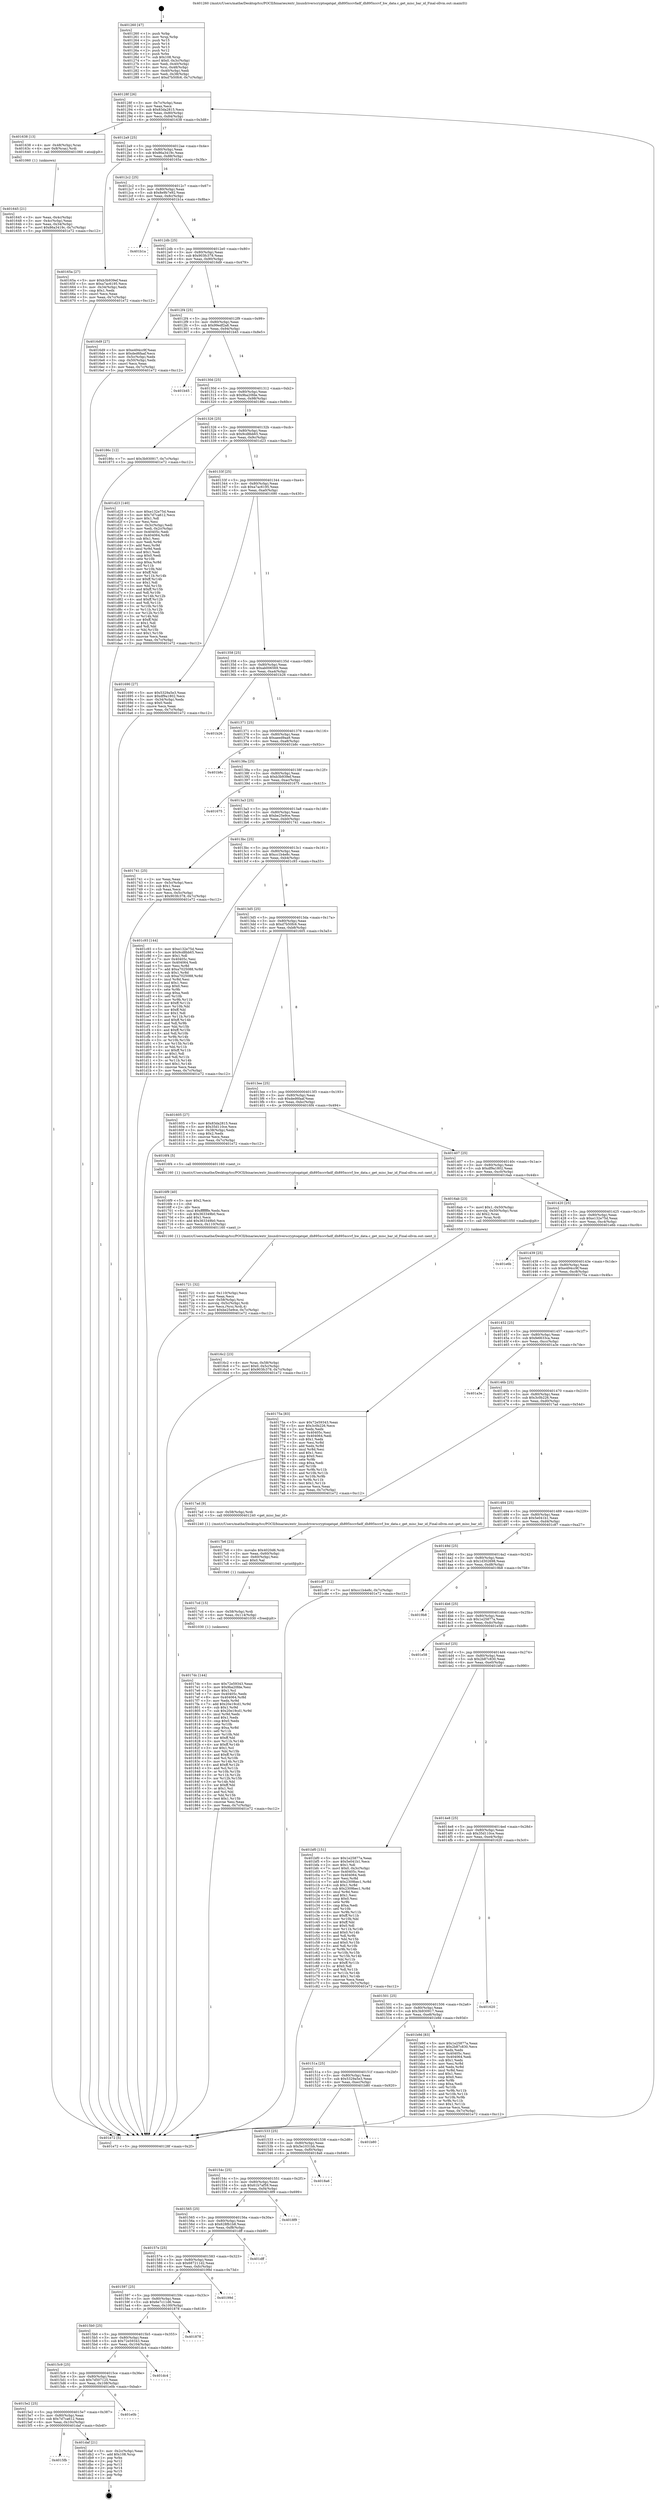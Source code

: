 digraph "0x401260" {
  label = "0x401260 (/mnt/c/Users/mathe/Desktop/tcc/POCII/binaries/extr_linuxdriverscryptoqatqat_dh895xccvfadf_dh895xccvf_hw_data.c_get_misc_bar_id_Final-ollvm.out::main(0))"
  labelloc = "t"
  node[shape=record]

  Entry [label="",width=0.3,height=0.3,shape=circle,fillcolor=black,style=filled]
  "0x40128f" [label="{
     0x40128f [26]\l
     | [instrs]\l
     &nbsp;&nbsp;0x40128f \<+3\>: mov -0x7c(%rbp),%eax\l
     &nbsp;&nbsp;0x401292 \<+2\>: mov %eax,%ecx\l
     &nbsp;&nbsp;0x401294 \<+6\>: sub $0x83da2815,%ecx\l
     &nbsp;&nbsp;0x40129a \<+3\>: mov %eax,-0x80(%rbp)\l
     &nbsp;&nbsp;0x40129d \<+6\>: mov %ecx,-0x84(%rbp)\l
     &nbsp;&nbsp;0x4012a3 \<+6\>: je 0000000000401638 \<main+0x3d8\>\l
  }"]
  "0x401638" [label="{
     0x401638 [13]\l
     | [instrs]\l
     &nbsp;&nbsp;0x401638 \<+4\>: mov -0x48(%rbp),%rax\l
     &nbsp;&nbsp;0x40163c \<+4\>: mov 0x8(%rax),%rdi\l
     &nbsp;&nbsp;0x401640 \<+5\>: call 0000000000401060 \<atoi@plt\>\l
     | [calls]\l
     &nbsp;&nbsp;0x401060 \{1\} (unknown)\l
  }"]
  "0x4012a9" [label="{
     0x4012a9 [25]\l
     | [instrs]\l
     &nbsp;&nbsp;0x4012a9 \<+5\>: jmp 00000000004012ae \<main+0x4e\>\l
     &nbsp;&nbsp;0x4012ae \<+3\>: mov -0x80(%rbp),%eax\l
     &nbsp;&nbsp;0x4012b1 \<+5\>: sub $0x86a3419c,%eax\l
     &nbsp;&nbsp;0x4012b6 \<+6\>: mov %eax,-0x88(%rbp)\l
     &nbsp;&nbsp;0x4012bc \<+6\>: je 000000000040165a \<main+0x3fa\>\l
  }"]
  Exit [label="",width=0.3,height=0.3,shape=circle,fillcolor=black,style=filled,peripheries=2]
  "0x40165a" [label="{
     0x40165a [27]\l
     | [instrs]\l
     &nbsp;&nbsp;0x40165a \<+5\>: mov $0xb3b939ef,%eax\l
     &nbsp;&nbsp;0x40165f \<+5\>: mov $0xa7ac6195,%ecx\l
     &nbsp;&nbsp;0x401664 \<+3\>: mov -0x34(%rbp),%edx\l
     &nbsp;&nbsp;0x401667 \<+3\>: cmp $0x1,%edx\l
     &nbsp;&nbsp;0x40166a \<+3\>: cmovl %ecx,%eax\l
     &nbsp;&nbsp;0x40166d \<+3\>: mov %eax,-0x7c(%rbp)\l
     &nbsp;&nbsp;0x401670 \<+5\>: jmp 0000000000401e72 \<main+0xc12\>\l
  }"]
  "0x4012c2" [label="{
     0x4012c2 [25]\l
     | [instrs]\l
     &nbsp;&nbsp;0x4012c2 \<+5\>: jmp 00000000004012c7 \<main+0x67\>\l
     &nbsp;&nbsp;0x4012c7 \<+3\>: mov -0x80(%rbp),%eax\l
     &nbsp;&nbsp;0x4012ca \<+5\>: sub $0x8e9b7e92,%eax\l
     &nbsp;&nbsp;0x4012cf \<+6\>: mov %eax,-0x8c(%rbp)\l
     &nbsp;&nbsp;0x4012d5 \<+6\>: je 0000000000401b1a \<main+0x8ba\>\l
  }"]
  "0x4015fb" [label="{
     0x4015fb\l
  }", style=dashed]
  "0x401b1a" [label="{
     0x401b1a\l
  }", style=dashed]
  "0x4012db" [label="{
     0x4012db [25]\l
     | [instrs]\l
     &nbsp;&nbsp;0x4012db \<+5\>: jmp 00000000004012e0 \<main+0x80\>\l
     &nbsp;&nbsp;0x4012e0 \<+3\>: mov -0x80(%rbp),%eax\l
     &nbsp;&nbsp;0x4012e3 \<+5\>: sub $0x903fc378,%eax\l
     &nbsp;&nbsp;0x4012e8 \<+6\>: mov %eax,-0x90(%rbp)\l
     &nbsp;&nbsp;0x4012ee \<+6\>: je 00000000004016d9 \<main+0x479\>\l
  }"]
  "0x401daf" [label="{
     0x401daf [21]\l
     | [instrs]\l
     &nbsp;&nbsp;0x401daf \<+3\>: mov -0x2c(%rbp),%eax\l
     &nbsp;&nbsp;0x401db2 \<+7\>: add $0x108,%rsp\l
     &nbsp;&nbsp;0x401db9 \<+1\>: pop %rbx\l
     &nbsp;&nbsp;0x401dba \<+2\>: pop %r12\l
     &nbsp;&nbsp;0x401dbc \<+2\>: pop %r13\l
     &nbsp;&nbsp;0x401dbe \<+2\>: pop %r14\l
     &nbsp;&nbsp;0x401dc0 \<+2\>: pop %r15\l
     &nbsp;&nbsp;0x401dc2 \<+1\>: pop %rbp\l
     &nbsp;&nbsp;0x401dc3 \<+1\>: ret\l
  }"]
  "0x4016d9" [label="{
     0x4016d9 [27]\l
     | [instrs]\l
     &nbsp;&nbsp;0x4016d9 \<+5\>: mov $0xe494cc9f,%eax\l
     &nbsp;&nbsp;0x4016de \<+5\>: mov $0xded6faaf,%ecx\l
     &nbsp;&nbsp;0x4016e3 \<+3\>: mov -0x5c(%rbp),%edx\l
     &nbsp;&nbsp;0x4016e6 \<+3\>: cmp -0x50(%rbp),%edx\l
     &nbsp;&nbsp;0x4016e9 \<+3\>: cmovl %ecx,%eax\l
     &nbsp;&nbsp;0x4016ec \<+3\>: mov %eax,-0x7c(%rbp)\l
     &nbsp;&nbsp;0x4016ef \<+5\>: jmp 0000000000401e72 \<main+0xc12\>\l
  }"]
  "0x4012f4" [label="{
     0x4012f4 [25]\l
     | [instrs]\l
     &nbsp;&nbsp;0x4012f4 \<+5\>: jmp 00000000004012f9 \<main+0x99\>\l
     &nbsp;&nbsp;0x4012f9 \<+3\>: mov -0x80(%rbp),%eax\l
     &nbsp;&nbsp;0x4012fc \<+5\>: sub $0x99edf2a8,%eax\l
     &nbsp;&nbsp;0x401301 \<+6\>: mov %eax,-0x94(%rbp)\l
     &nbsp;&nbsp;0x401307 \<+6\>: je 0000000000401b45 \<main+0x8e5\>\l
  }"]
  "0x4015e2" [label="{
     0x4015e2 [25]\l
     | [instrs]\l
     &nbsp;&nbsp;0x4015e2 \<+5\>: jmp 00000000004015e7 \<main+0x387\>\l
     &nbsp;&nbsp;0x4015e7 \<+3\>: mov -0x80(%rbp),%eax\l
     &nbsp;&nbsp;0x4015ea \<+5\>: sub $0x7d7ca612,%eax\l
     &nbsp;&nbsp;0x4015ef \<+6\>: mov %eax,-0x10c(%rbp)\l
     &nbsp;&nbsp;0x4015f5 \<+6\>: je 0000000000401daf \<main+0xb4f\>\l
  }"]
  "0x401b45" [label="{
     0x401b45\l
  }", style=dashed]
  "0x40130d" [label="{
     0x40130d [25]\l
     | [instrs]\l
     &nbsp;&nbsp;0x40130d \<+5\>: jmp 0000000000401312 \<main+0xb2\>\l
     &nbsp;&nbsp;0x401312 \<+3\>: mov -0x80(%rbp),%eax\l
     &nbsp;&nbsp;0x401315 \<+5\>: sub $0x9ba20fde,%eax\l
     &nbsp;&nbsp;0x40131a \<+6\>: mov %eax,-0x98(%rbp)\l
     &nbsp;&nbsp;0x401320 \<+6\>: je 000000000040186c \<main+0x60c\>\l
  }"]
  "0x401e0b" [label="{
     0x401e0b\l
  }", style=dashed]
  "0x40186c" [label="{
     0x40186c [12]\l
     | [instrs]\l
     &nbsp;&nbsp;0x40186c \<+7\>: movl $0x3b930917,-0x7c(%rbp)\l
     &nbsp;&nbsp;0x401873 \<+5\>: jmp 0000000000401e72 \<main+0xc12\>\l
  }"]
  "0x401326" [label="{
     0x401326 [25]\l
     | [instrs]\l
     &nbsp;&nbsp;0x401326 \<+5\>: jmp 000000000040132b \<main+0xcb\>\l
     &nbsp;&nbsp;0x40132b \<+3\>: mov -0x80(%rbp),%eax\l
     &nbsp;&nbsp;0x40132e \<+5\>: sub $0x9cd8bb65,%eax\l
     &nbsp;&nbsp;0x401333 \<+6\>: mov %eax,-0x9c(%rbp)\l
     &nbsp;&nbsp;0x401339 \<+6\>: je 0000000000401d23 \<main+0xac3\>\l
  }"]
  "0x4015c9" [label="{
     0x4015c9 [25]\l
     | [instrs]\l
     &nbsp;&nbsp;0x4015c9 \<+5\>: jmp 00000000004015ce \<main+0x36e\>\l
     &nbsp;&nbsp;0x4015ce \<+3\>: mov -0x80(%rbp),%eax\l
     &nbsp;&nbsp;0x4015d1 \<+5\>: sub $0x7d507125,%eax\l
     &nbsp;&nbsp;0x4015d6 \<+6\>: mov %eax,-0x108(%rbp)\l
     &nbsp;&nbsp;0x4015dc \<+6\>: je 0000000000401e0b \<main+0xbab\>\l
  }"]
  "0x401d23" [label="{
     0x401d23 [140]\l
     | [instrs]\l
     &nbsp;&nbsp;0x401d23 \<+5\>: mov $0xe132e75d,%eax\l
     &nbsp;&nbsp;0x401d28 \<+5\>: mov $0x7d7ca612,%ecx\l
     &nbsp;&nbsp;0x401d2d \<+2\>: mov $0x1,%dl\l
     &nbsp;&nbsp;0x401d2f \<+2\>: xor %esi,%esi\l
     &nbsp;&nbsp;0x401d31 \<+3\>: mov -0x3c(%rbp),%edi\l
     &nbsp;&nbsp;0x401d34 \<+3\>: mov %edi,-0x2c(%rbp)\l
     &nbsp;&nbsp;0x401d37 \<+7\>: mov 0x40405c,%edi\l
     &nbsp;&nbsp;0x401d3e \<+8\>: mov 0x404064,%r8d\l
     &nbsp;&nbsp;0x401d46 \<+3\>: sub $0x1,%esi\l
     &nbsp;&nbsp;0x401d49 \<+3\>: mov %edi,%r9d\l
     &nbsp;&nbsp;0x401d4c \<+3\>: add %esi,%r9d\l
     &nbsp;&nbsp;0x401d4f \<+4\>: imul %r9d,%edi\l
     &nbsp;&nbsp;0x401d53 \<+3\>: and $0x1,%edi\l
     &nbsp;&nbsp;0x401d56 \<+3\>: cmp $0x0,%edi\l
     &nbsp;&nbsp;0x401d59 \<+4\>: sete %r10b\l
     &nbsp;&nbsp;0x401d5d \<+4\>: cmp $0xa,%r8d\l
     &nbsp;&nbsp;0x401d61 \<+4\>: setl %r11b\l
     &nbsp;&nbsp;0x401d65 \<+3\>: mov %r10b,%bl\l
     &nbsp;&nbsp;0x401d68 \<+3\>: xor $0xff,%bl\l
     &nbsp;&nbsp;0x401d6b \<+3\>: mov %r11b,%r14b\l
     &nbsp;&nbsp;0x401d6e \<+4\>: xor $0xff,%r14b\l
     &nbsp;&nbsp;0x401d72 \<+3\>: xor $0x1,%dl\l
     &nbsp;&nbsp;0x401d75 \<+3\>: mov %bl,%r15b\l
     &nbsp;&nbsp;0x401d78 \<+4\>: and $0xff,%r15b\l
     &nbsp;&nbsp;0x401d7c \<+3\>: and %dl,%r10b\l
     &nbsp;&nbsp;0x401d7f \<+3\>: mov %r14b,%r12b\l
     &nbsp;&nbsp;0x401d82 \<+4\>: and $0xff,%r12b\l
     &nbsp;&nbsp;0x401d86 \<+3\>: and %dl,%r11b\l
     &nbsp;&nbsp;0x401d89 \<+3\>: or %r10b,%r15b\l
     &nbsp;&nbsp;0x401d8c \<+3\>: or %r11b,%r12b\l
     &nbsp;&nbsp;0x401d8f \<+3\>: xor %r12b,%r15b\l
     &nbsp;&nbsp;0x401d92 \<+3\>: or %r14b,%bl\l
     &nbsp;&nbsp;0x401d95 \<+3\>: xor $0xff,%bl\l
     &nbsp;&nbsp;0x401d98 \<+3\>: or $0x1,%dl\l
     &nbsp;&nbsp;0x401d9b \<+2\>: and %dl,%bl\l
     &nbsp;&nbsp;0x401d9d \<+3\>: or %bl,%r15b\l
     &nbsp;&nbsp;0x401da0 \<+4\>: test $0x1,%r15b\l
     &nbsp;&nbsp;0x401da4 \<+3\>: cmovne %ecx,%eax\l
     &nbsp;&nbsp;0x401da7 \<+3\>: mov %eax,-0x7c(%rbp)\l
     &nbsp;&nbsp;0x401daa \<+5\>: jmp 0000000000401e72 \<main+0xc12\>\l
  }"]
  "0x40133f" [label="{
     0x40133f [25]\l
     | [instrs]\l
     &nbsp;&nbsp;0x40133f \<+5\>: jmp 0000000000401344 \<main+0xe4\>\l
     &nbsp;&nbsp;0x401344 \<+3\>: mov -0x80(%rbp),%eax\l
     &nbsp;&nbsp;0x401347 \<+5\>: sub $0xa7ac6195,%eax\l
     &nbsp;&nbsp;0x40134c \<+6\>: mov %eax,-0xa0(%rbp)\l
     &nbsp;&nbsp;0x401352 \<+6\>: je 0000000000401690 \<main+0x430\>\l
  }"]
  "0x401dc4" [label="{
     0x401dc4\l
  }", style=dashed]
  "0x401690" [label="{
     0x401690 [27]\l
     | [instrs]\l
     &nbsp;&nbsp;0x401690 \<+5\>: mov $0x5329a5e3,%eax\l
     &nbsp;&nbsp;0x401695 \<+5\>: mov $0xdf9a1802,%ecx\l
     &nbsp;&nbsp;0x40169a \<+3\>: mov -0x34(%rbp),%edx\l
     &nbsp;&nbsp;0x40169d \<+3\>: cmp $0x0,%edx\l
     &nbsp;&nbsp;0x4016a0 \<+3\>: cmove %ecx,%eax\l
     &nbsp;&nbsp;0x4016a3 \<+3\>: mov %eax,-0x7c(%rbp)\l
     &nbsp;&nbsp;0x4016a6 \<+5\>: jmp 0000000000401e72 \<main+0xc12\>\l
  }"]
  "0x401358" [label="{
     0x401358 [25]\l
     | [instrs]\l
     &nbsp;&nbsp;0x401358 \<+5\>: jmp 000000000040135d \<main+0xfd\>\l
     &nbsp;&nbsp;0x40135d \<+3\>: mov -0x80(%rbp),%eax\l
     &nbsp;&nbsp;0x401360 \<+5\>: sub $0xab006569,%eax\l
     &nbsp;&nbsp;0x401365 \<+6\>: mov %eax,-0xa4(%rbp)\l
     &nbsp;&nbsp;0x40136b \<+6\>: je 0000000000401b26 \<main+0x8c6\>\l
  }"]
  "0x4015b0" [label="{
     0x4015b0 [25]\l
     | [instrs]\l
     &nbsp;&nbsp;0x4015b0 \<+5\>: jmp 00000000004015b5 \<main+0x355\>\l
     &nbsp;&nbsp;0x4015b5 \<+3\>: mov -0x80(%rbp),%eax\l
     &nbsp;&nbsp;0x4015b8 \<+5\>: sub $0x72e59343,%eax\l
     &nbsp;&nbsp;0x4015bd \<+6\>: mov %eax,-0x104(%rbp)\l
     &nbsp;&nbsp;0x4015c3 \<+6\>: je 0000000000401dc4 \<main+0xb64\>\l
  }"]
  "0x401b26" [label="{
     0x401b26\l
  }", style=dashed]
  "0x401371" [label="{
     0x401371 [25]\l
     | [instrs]\l
     &nbsp;&nbsp;0x401371 \<+5\>: jmp 0000000000401376 \<main+0x116\>\l
     &nbsp;&nbsp;0x401376 \<+3\>: mov -0x80(%rbp),%eax\l
     &nbsp;&nbsp;0x401379 \<+5\>: sub $0xaeed9aa9,%eax\l
     &nbsp;&nbsp;0x40137e \<+6\>: mov %eax,-0xa8(%rbp)\l
     &nbsp;&nbsp;0x401384 \<+6\>: je 0000000000401b8c \<main+0x92c\>\l
  }"]
  "0x401878" [label="{
     0x401878\l
  }", style=dashed]
  "0x401b8c" [label="{
     0x401b8c\l
  }", style=dashed]
  "0x40138a" [label="{
     0x40138a [25]\l
     | [instrs]\l
     &nbsp;&nbsp;0x40138a \<+5\>: jmp 000000000040138f \<main+0x12f\>\l
     &nbsp;&nbsp;0x40138f \<+3\>: mov -0x80(%rbp),%eax\l
     &nbsp;&nbsp;0x401392 \<+5\>: sub $0xb3b939ef,%eax\l
     &nbsp;&nbsp;0x401397 \<+6\>: mov %eax,-0xac(%rbp)\l
     &nbsp;&nbsp;0x40139d \<+6\>: je 0000000000401675 \<main+0x415\>\l
  }"]
  "0x401597" [label="{
     0x401597 [25]\l
     | [instrs]\l
     &nbsp;&nbsp;0x401597 \<+5\>: jmp 000000000040159c \<main+0x33c\>\l
     &nbsp;&nbsp;0x40159c \<+3\>: mov -0x80(%rbp),%eax\l
     &nbsp;&nbsp;0x40159f \<+5\>: sub $0x6e7c11d6,%eax\l
     &nbsp;&nbsp;0x4015a4 \<+6\>: mov %eax,-0x100(%rbp)\l
     &nbsp;&nbsp;0x4015aa \<+6\>: je 0000000000401878 \<main+0x618\>\l
  }"]
  "0x401675" [label="{
     0x401675\l
  }", style=dashed]
  "0x4013a3" [label="{
     0x4013a3 [25]\l
     | [instrs]\l
     &nbsp;&nbsp;0x4013a3 \<+5\>: jmp 00000000004013a8 \<main+0x148\>\l
     &nbsp;&nbsp;0x4013a8 \<+3\>: mov -0x80(%rbp),%eax\l
     &nbsp;&nbsp;0x4013ab \<+5\>: sub $0xbe25e9ce,%eax\l
     &nbsp;&nbsp;0x4013b0 \<+6\>: mov %eax,-0xb0(%rbp)\l
     &nbsp;&nbsp;0x4013b6 \<+6\>: je 0000000000401741 \<main+0x4e1\>\l
  }"]
  "0x40199d" [label="{
     0x40199d\l
  }", style=dashed]
  "0x401741" [label="{
     0x401741 [25]\l
     | [instrs]\l
     &nbsp;&nbsp;0x401741 \<+2\>: xor %eax,%eax\l
     &nbsp;&nbsp;0x401743 \<+3\>: mov -0x5c(%rbp),%ecx\l
     &nbsp;&nbsp;0x401746 \<+3\>: sub $0x1,%eax\l
     &nbsp;&nbsp;0x401749 \<+2\>: sub %eax,%ecx\l
     &nbsp;&nbsp;0x40174b \<+3\>: mov %ecx,-0x5c(%rbp)\l
     &nbsp;&nbsp;0x40174e \<+7\>: movl $0x903fc378,-0x7c(%rbp)\l
     &nbsp;&nbsp;0x401755 \<+5\>: jmp 0000000000401e72 \<main+0xc12\>\l
  }"]
  "0x4013bc" [label="{
     0x4013bc [25]\l
     | [instrs]\l
     &nbsp;&nbsp;0x4013bc \<+5\>: jmp 00000000004013c1 \<main+0x161\>\l
     &nbsp;&nbsp;0x4013c1 \<+3\>: mov -0x80(%rbp),%eax\l
     &nbsp;&nbsp;0x4013c4 \<+5\>: sub $0xcc1b4e8c,%eax\l
     &nbsp;&nbsp;0x4013c9 \<+6\>: mov %eax,-0xb4(%rbp)\l
     &nbsp;&nbsp;0x4013cf \<+6\>: je 0000000000401c93 \<main+0xa33\>\l
  }"]
  "0x40157e" [label="{
     0x40157e [25]\l
     | [instrs]\l
     &nbsp;&nbsp;0x40157e \<+5\>: jmp 0000000000401583 \<main+0x323\>\l
     &nbsp;&nbsp;0x401583 \<+3\>: mov -0x80(%rbp),%eax\l
     &nbsp;&nbsp;0x401586 \<+5\>: sub $0x687211d2,%eax\l
     &nbsp;&nbsp;0x40158b \<+6\>: mov %eax,-0xfc(%rbp)\l
     &nbsp;&nbsp;0x401591 \<+6\>: je 000000000040199d \<main+0x73d\>\l
  }"]
  "0x401c93" [label="{
     0x401c93 [144]\l
     | [instrs]\l
     &nbsp;&nbsp;0x401c93 \<+5\>: mov $0xe132e75d,%eax\l
     &nbsp;&nbsp;0x401c98 \<+5\>: mov $0x9cd8bb65,%ecx\l
     &nbsp;&nbsp;0x401c9d \<+2\>: mov $0x1,%dl\l
     &nbsp;&nbsp;0x401c9f \<+7\>: mov 0x40405c,%esi\l
     &nbsp;&nbsp;0x401ca6 \<+7\>: mov 0x404064,%edi\l
     &nbsp;&nbsp;0x401cad \<+3\>: mov %esi,%r8d\l
     &nbsp;&nbsp;0x401cb0 \<+7\>: add $0xa7025088,%r8d\l
     &nbsp;&nbsp;0x401cb7 \<+4\>: sub $0x1,%r8d\l
     &nbsp;&nbsp;0x401cbb \<+7\>: sub $0xa7025088,%r8d\l
     &nbsp;&nbsp;0x401cc2 \<+4\>: imul %r8d,%esi\l
     &nbsp;&nbsp;0x401cc6 \<+3\>: and $0x1,%esi\l
     &nbsp;&nbsp;0x401cc9 \<+3\>: cmp $0x0,%esi\l
     &nbsp;&nbsp;0x401ccc \<+4\>: sete %r9b\l
     &nbsp;&nbsp;0x401cd0 \<+3\>: cmp $0xa,%edi\l
     &nbsp;&nbsp;0x401cd3 \<+4\>: setl %r10b\l
     &nbsp;&nbsp;0x401cd7 \<+3\>: mov %r9b,%r11b\l
     &nbsp;&nbsp;0x401cda \<+4\>: xor $0xff,%r11b\l
     &nbsp;&nbsp;0x401cde \<+3\>: mov %r10b,%bl\l
     &nbsp;&nbsp;0x401ce1 \<+3\>: xor $0xff,%bl\l
     &nbsp;&nbsp;0x401ce4 \<+3\>: xor $0x1,%dl\l
     &nbsp;&nbsp;0x401ce7 \<+3\>: mov %r11b,%r14b\l
     &nbsp;&nbsp;0x401cea \<+4\>: and $0xff,%r14b\l
     &nbsp;&nbsp;0x401cee \<+3\>: and %dl,%r9b\l
     &nbsp;&nbsp;0x401cf1 \<+3\>: mov %bl,%r15b\l
     &nbsp;&nbsp;0x401cf4 \<+4\>: and $0xff,%r15b\l
     &nbsp;&nbsp;0x401cf8 \<+3\>: and %dl,%r10b\l
     &nbsp;&nbsp;0x401cfb \<+3\>: or %r9b,%r14b\l
     &nbsp;&nbsp;0x401cfe \<+3\>: or %r10b,%r15b\l
     &nbsp;&nbsp;0x401d01 \<+3\>: xor %r15b,%r14b\l
     &nbsp;&nbsp;0x401d04 \<+3\>: or %bl,%r11b\l
     &nbsp;&nbsp;0x401d07 \<+4\>: xor $0xff,%r11b\l
     &nbsp;&nbsp;0x401d0b \<+3\>: or $0x1,%dl\l
     &nbsp;&nbsp;0x401d0e \<+3\>: and %dl,%r11b\l
     &nbsp;&nbsp;0x401d11 \<+3\>: or %r11b,%r14b\l
     &nbsp;&nbsp;0x401d14 \<+4\>: test $0x1,%r14b\l
     &nbsp;&nbsp;0x401d18 \<+3\>: cmovne %ecx,%eax\l
     &nbsp;&nbsp;0x401d1b \<+3\>: mov %eax,-0x7c(%rbp)\l
     &nbsp;&nbsp;0x401d1e \<+5\>: jmp 0000000000401e72 \<main+0xc12\>\l
  }"]
  "0x4013d5" [label="{
     0x4013d5 [25]\l
     | [instrs]\l
     &nbsp;&nbsp;0x4013d5 \<+5\>: jmp 00000000004013da \<main+0x17a\>\l
     &nbsp;&nbsp;0x4013da \<+3\>: mov -0x80(%rbp),%eax\l
     &nbsp;&nbsp;0x4013dd \<+5\>: sub $0xd7b50fc6,%eax\l
     &nbsp;&nbsp;0x4013e2 \<+6\>: mov %eax,-0xb8(%rbp)\l
     &nbsp;&nbsp;0x4013e8 \<+6\>: je 0000000000401605 \<main+0x3a5\>\l
  }"]
  "0x401dff" [label="{
     0x401dff\l
  }", style=dashed]
  "0x401605" [label="{
     0x401605 [27]\l
     | [instrs]\l
     &nbsp;&nbsp;0x401605 \<+5\>: mov $0x83da2815,%eax\l
     &nbsp;&nbsp;0x40160a \<+5\>: mov $0x35d110ce,%ecx\l
     &nbsp;&nbsp;0x40160f \<+3\>: mov -0x38(%rbp),%edx\l
     &nbsp;&nbsp;0x401612 \<+3\>: cmp $0x2,%edx\l
     &nbsp;&nbsp;0x401615 \<+3\>: cmovne %ecx,%eax\l
     &nbsp;&nbsp;0x401618 \<+3\>: mov %eax,-0x7c(%rbp)\l
     &nbsp;&nbsp;0x40161b \<+5\>: jmp 0000000000401e72 \<main+0xc12\>\l
  }"]
  "0x4013ee" [label="{
     0x4013ee [25]\l
     | [instrs]\l
     &nbsp;&nbsp;0x4013ee \<+5\>: jmp 00000000004013f3 \<main+0x193\>\l
     &nbsp;&nbsp;0x4013f3 \<+3\>: mov -0x80(%rbp),%eax\l
     &nbsp;&nbsp;0x4013f6 \<+5\>: sub $0xded6faaf,%eax\l
     &nbsp;&nbsp;0x4013fb \<+6\>: mov %eax,-0xbc(%rbp)\l
     &nbsp;&nbsp;0x401401 \<+6\>: je 00000000004016f4 \<main+0x494\>\l
  }"]
  "0x401e72" [label="{
     0x401e72 [5]\l
     | [instrs]\l
     &nbsp;&nbsp;0x401e72 \<+5\>: jmp 000000000040128f \<main+0x2f\>\l
  }"]
  "0x401260" [label="{
     0x401260 [47]\l
     | [instrs]\l
     &nbsp;&nbsp;0x401260 \<+1\>: push %rbp\l
     &nbsp;&nbsp;0x401261 \<+3\>: mov %rsp,%rbp\l
     &nbsp;&nbsp;0x401264 \<+2\>: push %r15\l
     &nbsp;&nbsp;0x401266 \<+2\>: push %r14\l
     &nbsp;&nbsp;0x401268 \<+2\>: push %r13\l
     &nbsp;&nbsp;0x40126a \<+2\>: push %r12\l
     &nbsp;&nbsp;0x40126c \<+1\>: push %rbx\l
     &nbsp;&nbsp;0x40126d \<+7\>: sub $0x108,%rsp\l
     &nbsp;&nbsp;0x401274 \<+7\>: movl $0x0,-0x3c(%rbp)\l
     &nbsp;&nbsp;0x40127b \<+3\>: mov %edi,-0x40(%rbp)\l
     &nbsp;&nbsp;0x40127e \<+4\>: mov %rsi,-0x48(%rbp)\l
     &nbsp;&nbsp;0x401282 \<+3\>: mov -0x40(%rbp),%edi\l
     &nbsp;&nbsp;0x401285 \<+3\>: mov %edi,-0x38(%rbp)\l
     &nbsp;&nbsp;0x401288 \<+7\>: movl $0xd7b50fc6,-0x7c(%rbp)\l
  }"]
  "0x401645" [label="{
     0x401645 [21]\l
     | [instrs]\l
     &nbsp;&nbsp;0x401645 \<+3\>: mov %eax,-0x4c(%rbp)\l
     &nbsp;&nbsp;0x401648 \<+3\>: mov -0x4c(%rbp),%eax\l
     &nbsp;&nbsp;0x40164b \<+3\>: mov %eax,-0x34(%rbp)\l
     &nbsp;&nbsp;0x40164e \<+7\>: movl $0x86a3419c,-0x7c(%rbp)\l
     &nbsp;&nbsp;0x401655 \<+5\>: jmp 0000000000401e72 \<main+0xc12\>\l
  }"]
  "0x401565" [label="{
     0x401565 [25]\l
     | [instrs]\l
     &nbsp;&nbsp;0x401565 \<+5\>: jmp 000000000040156a \<main+0x30a\>\l
     &nbsp;&nbsp;0x40156a \<+3\>: mov -0x80(%rbp),%eax\l
     &nbsp;&nbsp;0x40156d \<+5\>: sub $0x628fb1b8,%eax\l
     &nbsp;&nbsp;0x401572 \<+6\>: mov %eax,-0xf8(%rbp)\l
     &nbsp;&nbsp;0x401578 \<+6\>: je 0000000000401dff \<main+0xb9f\>\l
  }"]
  "0x4016f4" [label="{
     0x4016f4 [5]\l
     | [instrs]\l
     &nbsp;&nbsp;0x4016f4 \<+5\>: call 0000000000401160 \<next_i\>\l
     | [calls]\l
     &nbsp;&nbsp;0x401160 \{1\} (/mnt/c/Users/mathe/Desktop/tcc/POCII/binaries/extr_linuxdriverscryptoqatqat_dh895xccvfadf_dh895xccvf_hw_data.c_get_misc_bar_id_Final-ollvm.out::next_i)\l
  }"]
  "0x401407" [label="{
     0x401407 [25]\l
     | [instrs]\l
     &nbsp;&nbsp;0x401407 \<+5\>: jmp 000000000040140c \<main+0x1ac\>\l
     &nbsp;&nbsp;0x40140c \<+3\>: mov -0x80(%rbp),%eax\l
     &nbsp;&nbsp;0x40140f \<+5\>: sub $0xdf9a1802,%eax\l
     &nbsp;&nbsp;0x401414 \<+6\>: mov %eax,-0xc0(%rbp)\l
     &nbsp;&nbsp;0x40141a \<+6\>: je 00000000004016ab \<main+0x44b\>\l
  }"]
  "0x4018f9" [label="{
     0x4018f9\l
  }", style=dashed]
  "0x4016ab" [label="{
     0x4016ab [23]\l
     | [instrs]\l
     &nbsp;&nbsp;0x4016ab \<+7\>: movl $0x1,-0x50(%rbp)\l
     &nbsp;&nbsp;0x4016b2 \<+4\>: movslq -0x50(%rbp),%rax\l
     &nbsp;&nbsp;0x4016b6 \<+4\>: shl $0x2,%rax\l
     &nbsp;&nbsp;0x4016ba \<+3\>: mov %rax,%rdi\l
     &nbsp;&nbsp;0x4016bd \<+5\>: call 0000000000401050 \<malloc@plt\>\l
     | [calls]\l
     &nbsp;&nbsp;0x401050 \{1\} (unknown)\l
  }"]
  "0x401420" [label="{
     0x401420 [25]\l
     | [instrs]\l
     &nbsp;&nbsp;0x401420 \<+5\>: jmp 0000000000401425 \<main+0x1c5\>\l
     &nbsp;&nbsp;0x401425 \<+3\>: mov -0x80(%rbp),%eax\l
     &nbsp;&nbsp;0x401428 \<+5\>: sub $0xe132e75d,%eax\l
     &nbsp;&nbsp;0x40142d \<+6\>: mov %eax,-0xc4(%rbp)\l
     &nbsp;&nbsp;0x401433 \<+6\>: je 0000000000401e6b \<main+0xc0b\>\l
  }"]
  "0x4016c2" [label="{
     0x4016c2 [23]\l
     | [instrs]\l
     &nbsp;&nbsp;0x4016c2 \<+4\>: mov %rax,-0x58(%rbp)\l
     &nbsp;&nbsp;0x4016c6 \<+7\>: movl $0x0,-0x5c(%rbp)\l
     &nbsp;&nbsp;0x4016cd \<+7\>: movl $0x903fc378,-0x7c(%rbp)\l
     &nbsp;&nbsp;0x4016d4 \<+5\>: jmp 0000000000401e72 \<main+0xc12\>\l
  }"]
  "0x4016f9" [label="{
     0x4016f9 [40]\l
     | [instrs]\l
     &nbsp;&nbsp;0x4016f9 \<+5\>: mov $0x2,%ecx\l
     &nbsp;&nbsp;0x4016fe \<+1\>: cltd\l
     &nbsp;&nbsp;0x4016ff \<+2\>: idiv %ecx\l
     &nbsp;&nbsp;0x401701 \<+6\>: imul $0xfffffffe,%edx,%ecx\l
     &nbsp;&nbsp;0x401707 \<+6\>: sub $0x363349b0,%ecx\l
     &nbsp;&nbsp;0x40170d \<+3\>: add $0x1,%ecx\l
     &nbsp;&nbsp;0x401710 \<+6\>: add $0x363349b0,%ecx\l
     &nbsp;&nbsp;0x401716 \<+6\>: mov %ecx,-0x110(%rbp)\l
     &nbsp;&nbsp;0x40171c \<+5\>: call 0000000000401160 \<next_i\>\l
     | [calls]\l
     &nbsp;&nbsp;0x401160 \{1\} (/mnt/c/Users/mathe/Desktop/tcc/POCII/binaries/extr_linuxdriverscryptoqatqat_dh895xccvfadf_dh895xccvf_hw_data.c_get_misc_bar_id_Final-ollvm.out::next_i)\l
  }"]
  "0x401721" [label="{
     0x401721 [32]\l
     | [instrs]\l
     &nbsp;&nbsp;0x401721 \<+6\>: mov -0x110(%rbp),%ecx\l
     &nbsp;&nbsp;0x401727 \<+3\>: imul %eax,%ecx\l
     &nbsp;&nbsp;0x40172a \<+4\>: mov -0x58(%rbp),%rsi\l
     &nbsp;&nbsp;0x40172e \<+4\>: movslq -0x5c(%rbp),%rdi\l
     &nbsp;&nbsp;0x401732 \<+3\>: mov %ecx,(%rsi,%rdi,4)\l
     &nbsp;&nbsp;0x401735 \<+7\>: movl $0xbe25e9ce,-0x7c(%rbp)\l
     &nbsp;&nbsp;0x40173c \<+5\>: jmp 0000000000401e72 \<main+0xc12\>\l
  }"]
  "0x40154c" [label="{
     0x40154c [25]\l
     | [instrs]\l
     &nbsp;&nbsp;0x40154c \<+5\>: jmp 0000000000401551 \<main+0x2f1\>\l
     &nbsp;&nbsp;0x401551 \<+3\>: mov -0x80(%rbp),%eax\l
     &nbsp;&nbsp;0x401554 \<+5\>: sub $0x61b7af59,%eax\l
     &nbsp;&nbsp;0x401559 \<+6\>: mov %eax,-0xf4(%rbp)\l
     &nbsp;&nbsp;0x40155f \<+6\>: je 00000000004018f9 \<main+0x699\>\l
  }"]
  "0x401e6b" [label="{
     0x401e6b\l
  }", style=dashed]
  "0x401439" [label="{
     0x401439 [25]\l
     | [instrs]\l
     &nbsp;&nbsp;0x401439 \<+5\>: jmp 000000000040143e \<main+0x1de\>\l
     &nbsp;&nbsp;0x40143e \<+3\>: mov -0x80(%rbp),%eax\l
     &nbsp;&nbsp;0x401441 \<+5\>: sub $0xe494cc9f,%eax\l
     &nbsp;&nbsp;0x401446 \<+6\>: mov %eax,-0xc8(%rbp)\l
     &nbsp;&nbsp;0x40144c \<+6\>: je 000000000040175a \<main+0x4fa\>\l
  }"]
  "0x4018a6" [label="{
     0x4018a6\l
  }", style=dashed]
  "0x40175a" [label="{
     0x40175a [83]\l
     | [instrs]\l
     &nbsp;&nbsp;0x40175a \<+5\>: mov $0x72e59343,%eax\l
     &nbsp;&nbsp;0x40175f \<+5\>: mov $0x3c0b226,%ecx\l
     &nbsp;&nbsp;0x401764 \<+2\>: xor %edx,%edx\l
     &nbsp;&nbsp;0x401766 \<+7\>: mov 0x40405c,%esi\l
     &nbsp;&nbsp;0x40176d \<+7\>: mov 0x404064,%edi\l
     &nbsp;&nbsp;0x401774 \<+3\>: sub $0x1,%edx\l
     &nbsp;&nbsp;0x401777 \<+3\>: mov %esi,%r8d\l
     &nbsp;&nbsp;0x40177a \<+3\>: add %edx,%r8d\l
     &nbsp;&nbsp;0x40177d \<+4\>: imul %r8d,%esi\l
     &nbsp;&nbsp;0x401781 \<+3\>: and $0x1,%esi\l
     &nbsp;&nbsp;0x401784 \<+3\>: cmp $0x0,%esi\l
     &nbsp;&nbsp;0x401787 \<+4\>: sete %r9b\l
     &nbsp;&nbsp;0x40178b \<+3\>: cmp $0xa,%edi\l
     &nbsp;&nbsp;0x40178e \<+4\>: setl %r10b\l
     &nbsp;&nbsp;0x401792 \<+3\>: mov %r9b,%r11b\l
     &nbsp;&nbsp;0x401795 \<+3\>: and %r10b,%r11b\l
     &nbsp;&nbsp;0x401798 \<+3\>: xor %r10b,%r9b\l
     &nbsp;&nbsp;0x40179b \<+3\>: or %r9b,%r11b\l
     &nbsp;&nbsp;0x40179e \<+4\>: test $0x1,%r11b\l
     &nbsp;&nbsp;0x4017a2 \<+3\>: cmovne %ecx,%eax\l
     &nbsp;&nbsp;0x4017a5 \<+3\>: mov %eax,-0x7c(%rbp)\l
     &nbsp;&nbsp;0x4017a8 \<+5\>: jmp 0000000000401e72 \<main+0xc12\>\l
  }"]
  "0x401452" [label="{
     0x401452 [25]\l
     | [instrs]\l
     &nbsp;&nbsp;0x401452 \<+5\>: jmp 0000000000401457 \<main+0x1f7\>\l
     &nbsp;&nbsp;0x401457 \<+3\>: mov -0x80(%rbp),%eax\l
     &nbsp;&nbsp;0x40145a \<+5\>: sub $0xfe6633ca,%eax\l
     &nbsp;&nbsp;0x40145f \<+6\>: mov %eax,-0xcc(%rbp)\l
     &nbsp;&nbsp;0x401465 \<+6\>: je 0000000000401a3e \<main+0x7de\>\l
  }"]
  "0x401533" [label="{
     0x401533 [25]\l
     | [instrs]\l
     &nbsp;&nbsp;0x401533 \<+5\>: jmp 0000000000401538 \<main+0x2d8\>\l
     &nbsp;&nbsp;0x401538 \<+3\>: mov -0x80(%rbp),%eax\l
     &nbsp;&nbsp;0x40153b \<+5\>: sub $0x5e1031bb,%eax\l
     &nbsp;&nbsp;0x401540 \<+6\>: mov %eax,-0xf0(%rbp)\l
     &nbsp;&nbsp;0x401546 \<+6\>: je 00000000004018a6 \<main+0x646\>\l
  }"]
  "0x401a3e" [label="{
     0x401a3e\l
  }", style=dashed]
  "0x40146b" [label="{
     0x40146b [25]\l
     | [instrs]\l
     &nbsp;&nbsp;0x40146b \<+5\>: jmp 0000000000401470 \<main+0x210\>\l
     &nbsp;&nbsp;0x401470 \<+3\>: mov -0x80(%rbp),%eax\l
     &nbsp;&nbsp;0x401473 \<+5\>: sub $0x3c0b226,%eax\l
     &nbsp;&nbsp;0x401478 \<+6\>: mov %eax,-0xd0(%rbp)\l
     &nbsp;&nbsp;0x40147e \<+6\>: je 00000000004017ad \<main+0x54d\>\l
  }"]
  "0x401b80" [label="{
     0x401b80\l
  }", style=dashed]
  "0x4017ad" [label="{
     0x4017ad [9]\l
     | [instrs]\l
     &nbsp;&nbsp;0x4017ad \<+4\>: mov -0x58(%rbp),%rdi\l
     &nbsp;&nbsp;0x4017b1 \<+5\>: call 0000000000401240 \<get_misc_bar_id\>\l
     | [calls]\l
     &nbsp;&nbsp;0x401240 \{1\} (/mnt/c/Users/mathe/Desktop/tcc/POCII/binaries/extr_linuxdriverscryptoqatqat_dh895xccvfadf_dh895xccvf_hw_data.c_get_misc_bar_id_Final-ollvm.out::get_misc_bar_id)\l
  }"]
  "0x401484" [label="{
     0x401484 [25]\l
     | [instrs]\l
     &nbsp;&nbsp;0x401484 \<+5\>: jmp 0000000000401489 \<main+0x229\>\l
     &nbsp;&nbsp;0x401489 \<+3\>: mov -0x80(%rbp),%eax\l
     &nbsp;&nbsp;0x40148c \<+5\>: sub $0x5e041b1,%eax\l
     &nbsp;&nbsp;0x401491 \<+6\>: mov %eax,-0xd4(%rbp)\l
     &nbsp;&nbsp;0x401497 \<+6\>: je 0000000000401c87 \<main+0xa27\>\l
  }"]
  "0x4017b6" [label="{
     0x4017b6 [23]\l
     | [instrs]\l
     &nbsp;&nbsp;0x4017b6 \<+10\>: movabs $0x4020d6,%rdi\l
     &nbsp;&nbsp;0x4017c0 \<+3\>: mov %eax,-0x60(%rbp)\l
     &nbsp;&nbsp;0x4017c3 \<+3\>: mov -0x60(%rbp),%esi\l
     &nbsp;&nbsp;0x4017c6 \<+2\>: mov $0x0,%al\l
     &nbsp;&nbsp;0x4017c8 \<+5\>: call 0000000000401040 \<printf@plt\>\l
     | [calls]\l
     &nbsp;&nbsp;0x401040 \{1\} (unknown)\l
  }"]
  "0x4017cd" [label="{
     0x4017cd [15]\l
     | [instrs]\l
     &nbsp;&nbsp;0x4017cd \<+4\>: mov -0x58(%rbp),%rdi\l
     &nbsp;&nbsp;0x4017d1 \<+6\>: mov %eax,-0x114(%rbp)\l
     &nbsp;&nbsp;0x4017d7 \<+5\>: call 0000000000401030 \<free@plt\>\l
     | [calls]\l
     &nbsp;&nbsp;0x401030 \{1\} (unknown)\l
  }"]
  "0x4017dc" [label="{
     0x4017dc [144]\l
     | [instrs]\l
     &nbsp;&nbsp;0x4017dc \<+5\>: mov $0x72e59343,%eax\l
     &nbsp;&nbsp;0x4017e1 \<+5\>: mov $0x9ba20fde,%esi\l
     &nbsp;&nbsp;0x4017e6 \<+2\>: mov $0x1,%cl\l
     &nbsp;&nbsp;0x4017e8 \<+7\>: mov 0x40405c,%edx\l
     &nbsp;&nbsp;0x4017ef \<+8\>: mov 0x404064,%r8d\l
     &nbsp;&nbsp;0x4017f7 \<+3\>: mov %edx,%r9d\l
     &nbsp;&nbsp;0x4017fa \<+7\>: add $0x20e19cd1,%r9d\l
     &nbsp;&nbsp;0x401801 \<+4\>: sub $0x1,%r9d\l
     &nbsp;&nbsp;0x401805 \<+7\>: sub $0x20e19cd1,%r9d\l
     &nbsp;&nbsp;0x40180c \<+4\>: imul %r9d,%edx\l
     &nbsp;&nbsp;0x401810 \<+3\>: and $0x1,%edx\l
     &nbsp;&nbsp;0x401813 \<+3\>: cmp $0x0,%edx\l
     &nbsp;&nbsp;0x401816 \<+4\>: sete %r10b\l
     &nbsp;&nbsp;0x40181a \<+4\>: cmp $0xa,%r8d\l
     &nbsp;&nbsp;0x40181e \<+4\>: setl %r11b\l
     &nbsp;&nbsp;0x401822 \<+3\>: mov %r10b,%bl\l
     &nbsp;&nbsp;0x401825 \<+3\>: xor $0xff,%bl\l
     &nbsp;&nbsp;0x401828 \<+3\>: mov %r11b,%r14b\l
     &nbsp;&nbsp;0x40182b \<+4\>: xor $0xff,%r14b\l
     &nbsp;&nbsp;0x40182f \<+3\>: xor $0x1,%cl\l
     &nbsp;&nbsp;0x401832 \<+3\>: mov %bl,%r15b\l
     &nbsp;&nbsp;0x401835 \<+4\>: and $0xff,%r15b\l
     &nbsp;&nbsp;0x401839 \<+3\>: and %cl,%r10b\l
     &nbsp;&nbsp;0x40183c \<+3\>: mov %r14b,%r12b\l
     &nbsp;&nbsp;0x40183f \<+4\>: and $0xff,%r12b\l
     &nbsp;&nbsp;0x401843 \<+3\>: and %cl,%r11b\l
     &nbsp;&nbsp;0x401846 \<+3\>: or %r10b,%r15b\l
     &nbsp;&nbsp;0x401849 \<+3\>: or %r11b,%r12b\l
     &nbsp;&nbsp;0x40184c \<+3\>: xor %r12b,%r15b\l
     &nbsp;&nbsp;0x40184f \<+3\>: or %r14b,%bl\l
     &nbsp;&nbsp;0x401852 \<+3\>: xor $0xff,%bl\l
     &nbsp;&nbsp;0x401855 \<+3\>: or $0x1,%cl\l
     &nbsp;&nbsp;0x401858 \<+2\>: and %cl,%bl\l
     &nbsp;&nbsp;0x40185a \<+3\>: or %bl,%r15b\l
     &nbsp;&nbsp;0x40185d \<+4\>: test $0x1,%r15b\l
     &nbsp;&nbsp;0x401861 \<+3\>: cmovne %esi,%eax\l
     &nbsp;&nbsp;0x401864 \<+3\>: mov %eax,-0x7c(%rbp)\l
     &nbsp;&nbsp;0x401867 \<+5\>: jmp 0000000000401e72 \<main+0xc12\>\l
  }"]
  "0x40151a" [label="{
     0x40151a [25]\l
     | [instrs]\l
     &nbsp;&nbsp;0x40151a \<+5\>: jmp 000000000040151f \<main+0x2bf\>\l
     &nbsp;&nbsp;0x40151f \<+3\>: mov -0x80(%rbp),%eax\l
     &nbsp;&nbsp;0x401522 \<+5\>: sub $0x5329a5e3,%eax\l
     &nbsp;&nbsp;0x401527 \<+6\>: mov %eax,-0xec(%rbp)\l
     &nbsp;&nbsp;0x40152d \<+6\>: je 0000000000401b80 \<main+0x920\>\l
  }"]
  "0x401c87" [label="{
     0x401c87 [12]\l
     | [instrs]\l
     &nbsp;&nbsp;0x401c87 \<+7\>: movl $0xcc1b4e8c,-0x7c(%rbp)\l
     &nbsp;&nbsp;0x401c8e \<+5\>: jmp 0000000000401e72 \<main+0xc12\>\l
  }"]
  "0x40149d" [label="{
     0x40149d [25]\l
     | [instrs]\l
     &nbsp;&nbsp;0x40149d \<+5\>: jmp 00000000004014a2 \<main+0x242\>\l
     &nbsp;&nbsp;0x4014a2 \<+3\>: mov -0x80(%rbp),%eax\l
     &nbsp;&nbsp;0x4014a5 \<+5\>: sub $0x1d302698,%eax\l
     &nbsp;&nbsp;0x4014aa \<+6\>: mov %eax,-0xd8(%rbp)\l
     &nbsp;&nbsp;0x4014b0 \<+6\>: je 00000000004019b8 \<main+0x758\>\l
  }"]
  "0x401b9d" [label="{
     0x401b9d [83]\l
     | [instrs]\l
     &nbsp;&nbsp;0x401b9d \<+5\>: mov $0x1e25877a,%eax\l
     &nbsp;&nbsp;0x401ba2 \<+5\>: mov $0x2b87c830,%ecx\l
     &nbsp;&nbsp;0x401ba7 \<+2\>: xor %edx,%edx\l
     &nbsp;&nbsp;0x401ba9 \<+7\>: mov 0x40405c,%esi\l
     &nbsp;&nbsp;0x401bb0 \<+7\>: mov 0x404064,%edi\l
     &nbsp;&nbsp;0x401bb7 \<+3\>: sub $0x1,%edx\l
     &nbsp;&nbsp;0x401bba \<+3\>: mov %esi,%r8d\l
     &nbsp;&nbsp;0x401bbd \<+3\>: add %edx,%r8d\l
     &nbsp;&nbsp;0x401bc0 \<+4\>: imul %r8d,%esi\l
     &nbsp;&nbsp;0x401bc4 \<+3\>: and $0x1,%esi\l
     &nbsp;&nbsp;0x401bc7 \<+3\>: cmp $0x0,%esi\l
     &nbsp;&nbsp;0x401bca \<+4\>: sete %r9b\l
     &nbsp;&nbsp;0x401bce \<+3\>: cmp $0xa,%edi\l
     &nbsp;&nbsp;0x401bd1 \<+4\>: setl %r10b\l
     &nbsp;&nbsp;0x401bd5 \<+3\>: mov %r9b,%r11b\l
     &nbsp;&nbsp;0x401bd8 \<+3\>: and %r10b,%r11b\l
     &nbsp;&nbsp;0x401bdb \<+3\>: xor %r10b,%r9b\l
     &nbsp;&nbsp;0x401bde \<+3\>: or %r9b,%r11b\l
     &nbsp;&nbsp;0x401be1 \<+4\>: test $0x1,%r11b\l
     &nbsp;&nbsp;0x401be5 \<+3\>: cmovne %ecx,%eax\l
     &nbsp;&nbsp;0x401be8 \<+3\>: mov %eax,-0x7c(%rbp)\l
     &nbsp;&nbsp;0x401beb \<+5\>: jmp 0000000000401e72 \<main+0xc12\>\l
  }"]
  "0x4019b8" [label="{
     0x4019b8\l
  }", style=dashed]
  "0x4014b6" [label="{
     0x4014b6 [25]\l
     | [instrs]\l
     &nbsp;&nbsp;0x4014b6 \<+5\>: jmp 00000000004014bb \<main+0x25b\>\l
     &nbsp;&nbsp;0x4014bb \<+3\>: mov -0x80(%rbp),%eax\l
     &nbsp;&nbsp;0x4014be \<+5\>: sub $0x1e25877a,%eax\l
     &nbsp;&nbsp;0x4014c3 \<+6\>: mov %eax,-0xdc(%rbp)\l
     &nbsp;&nbsp;0x4014c9 \<+6\>: je 0000000000401e58 \<main+0xbf8\>\l
  }"]
  "0x401501" [label="{
     0x401501 [25]\l
     | [instrs]\l
     &nbsp;&nbsp;0x401501 \<+5\>: jmp 0000000000401506 \<main+0x2a6\>\l
     &nbsp;&nbsp;0x401506 \<+3\>: mov -0x80(%rbp),%eax\l
     &nbsp;&nbsp;0x401509 \<+5\>: sub $0x3b930917,%eax\l
     &nbsp;&nbsp;0x40150e \<+6\>: mov %eax,-0xe8(%rbp)\l
     &nbsp;&nbsp;0x401514 \<+6\>: je 0000000000401b9d \<main+0x93d\>\l
  }"]
  "0x401e58" [label="{
     0x401e58\l
  }", style=dashed]
  "0x4014cf" [label="{
     0x4014cf [25]\l
     | [instrs]\l
     &nbsp;&nbsp;0x4014cf \<+5\>: jmp 00000000004014d4 \<main+0x274\>\l
     &nbsp;&nbsp;0x4014d4 \<+3\>: mov -0x80(%rbp),%eax\l
     &nbsp;&nbsp;0x4014d7 \<+5\>: sub $0x2b87c830,%eax\l
     &nbsp;&nbsp;0x4014dc \<+6\>: mov %eax,-0xe0(%rbp)\l
     &nbsp;&nbsp;0x4014e2 \<+6\>: je 0000000000401bf0 \<main+0x990\>\l
  }"]
  "0x401620" [label="{
     0x401620\l
  }", style=dashed]
  "0x401bf0" [label="{
     0x401bf0 [151]\l
     | [instrs]\l
     &nbsp;&nbsp;0x401bf0 \<+5\>: mov $0x1e25877a,%eax\l
     &nbsp;&nbsp;0x401bf5 \<+5\>: mov $0x5e041b1,%ecx\l
     &nbsp;&nbsp;0x401bfa \<+2\>: mov $0x1,%dl\l
     &nbsp;&nbsp;0x401bfc \<+7\>: movl $0x0,-0x3c(%rbp)\l
     &nbsp;&nbsp;0x401c03 \<+7\>: mov 0x40405c,%esi\l
     &nbsp;&nbsp;0x401c0a \<+7\>: mov 0x404064,%edi\l
     &nbsp;&nbsp;0x401c11 \<+3\>: mov %esi,%r8d\l
     &nbsp;&nbsp;0x401c14 \<+7\>: add $0x2309bec1,%r8d\l
     &nbsp;&nbsp;0x401c1b \<+4\>: sub $0x1,%r8d\l
     &nbsp;&nbsp;0x401c1f \<+7\>: sub $0x2309bec1,%r8d\l
     &nbsp;&nbsp;0x401c26 \<+4\>: imul %r8d,%esi\l
     &nbsp;&nbsp;0x401c2a \<+3\>: and $0x1,%esi\l
     &nbsp;&nbsp;0x401c2d \<+3\>: cmp $0x0,%esi\l
     &nbsp;&nbsp;0x401c30 \<+4\>: sete %r9b\l
     &nbsp;&nbsp;0x401c34 \<+3\>: cmp $0xa,%edi\l
     &nbsp;&nbsp;0x401c37 \<+4\>: setl %r10b\l
     &nbsp;&nbsp;0x401c3b \<+3\>: mov %r9b,%r11b\l
     &nbsp;&nbsp;0x401c3e \<+4\>: xor $0xff,%r11b\l
     &nbsp;&nbsp;0x401c42 \<+3\>: mov %r10b,%bl\l
     &nbsp;&nbsp;0x401c45 \<+3\>: xor $0xff,%bl\l
     &nbsp;&nbsp;0x401c48 \<+3\>: xor $0x0,%dl\l
     &nbsp;&nbsp;0x401c4b \<+3\>: mov %r11b,%r14b\l
     &nbsp;&nbsp;0x401c4e \<+4\>: and $0x0,%r14b\l
     &nbsp;&nbsp;0x401c52 \<+3\>: and %dl,%r9b\l
     &nbsp;&nbsp;0x401c55 \<+3\>: mov %bl,%r15b\l
     &nbsp;&nbsp;0x401c58 \<+4\>: and $0x0,%r15b\l
     &nbsp;&nbsp;0x401c5c \<+3\>: and %dl,%r10b\l
     &nbsp;&nbsp;0x401c5f \<+3\>: or %r9b,%r14b\l
     &nbsp;&nbsp;0x401c62 \<+3\>: or %r10b,%r15b\l
     &nbsp;&nbsp;0x401c65 \<+3\>: xor %r15b,%r14b\l
     &nbsp;&nbsp;0x401c68 \<+3\>: or %bl,%r11b\l
     &nbsp;&nbsp;0x401c6b \<+4\>: xor $0xff,%r11b\l
     &nbsp;&nbsp;0x401c6f \<+3\>: or $0x0,%dl\l
     &nbsp;&nbsp;0x401c72 \<+3\>: and %dl,%r11b\l
     &nbsp;&nbsp;0x401c75 \<+3\>: or %r11b,%r14b\l
     &nbsp;&nbsp;0x401c78 \<+4\>: test $0x1,%r14b\l
     &nbsp;&nbsp;0x401c7c \<+3\>: cmovne %ecx,%eax\l
     &nbsp;&nbsp;0x401c7f \<+3\>: mov %eax,-0x7c(%rbp)\l
     &nbsp;&nbsp;0x401c82 \<+5\>: jmp 0000000000401e72 \<main+0xc12\>\l
  }"]
  "0x4014e8" [label="{
     0x4014e8 [25]\l
     | [instrs]\l
     &nbsp;&nbsp;0x4014e8 \<+5\>: jmp 00000000004014ed \<main+0x28d\>\l
     &nbsp;&nbsp;0x4014ed \<+3\>: mov -0x80(%rbp),%eax\l
     &nbsp;&nbsp;0x4014f0 \<+5\>: sub $0x35d110ce,%eax\l
     &nbsp;&nbsp;0x4014f5 \<+6\>: mov %eax,-0xe4(%rbp)\l
     &nbsp;&nbsp;0x4014fb \<+6\>: je 0000000000401620 \<main+0x3c0\>\l
  }"]
  Entry -> "0x401260" [label=" 1"]
  "0x40128f" -> "0x401638" [label=" 1"]
  "0x40128f" -> "0x4012a9" [label=" 17"]
  "0x401daf" -> Exit [label=" 1"]
  "0x4012a9" -> "0x40165a" [label=" 1"]
  "0x4012a9" -> "0x4012c2" [label=" 16"]
  "0x4015e2" -> "0x4015fb" [label=" 0"]
  "0x4012c2" -> "0x401b1a" [label=" 0"]
  "0x4012c2" -> "0x4012db" [label=" 16"]
  "0x4015e2" -> "0x401daf" [label=" 1"]
  "0x4012db" -> "0x4016d9" [label=" 2"]
  "0x4012db" -> "0x4012f4" [label=" 14"]
  "0x4015c9" -> "0x4015e2" [label=" 1"]
  "0x4012f4" -> "0x401b45" [label=" 0"]
  "0x4012f4" -> "0x40130d" [label=" 14"]
  "0x4015c9" -> "0x401e0b" [label=" 0"]
  "0x40130d" -> "0x40186c" [label=" 1"]
  "0x40130d" -> "0x401326" [label=" 13"]
  "0x4015b0" -> "0x4015c9" [label=" 1"]
  "0x401326" -> "0x401d23" [label=" 1"]
  "0x401326" -> "0x40133f" [label=" 12"]
  "0x4015b0" -> "0x401dc4" [label=" 0"]
  "0x40133f" -> "0x401690" [label=" 1"]
  "0x40133f" -> "0x401358" [label=" 11"]
  "0x401597" -> "0x4015b0" [label=" 1"]
  "0x401358" -> "0x401b26" [label=" 0"]
  "0x401358" -> "0x401371" [label=" 11"]
  "0x401597" -> "0x401878" [label=" 0"]
  "0x401371" -> "0x401b8c" [label=" 0"]
  "0x401371" -> "0x40138a" [label=" 11"]
  "0x40157e" -> "0x401597" [label=" 1"]
  "0x40138a" -> "0x401675" [label=" 0"]
  "0x40138a" -> "0x4013a3" [label=" 11"]
  "0x40157e" -> "0x40199d" [label=" 0"]
  "0x4013a3" -> "0x401741" [label=" 1"]
  "0x4013a3" -> "0x4013bc" [label=" 10"]
  "0x401565" -> "0x40157e" [label=" 1"]
  "0x4013bc" -> "0x401c93" [label=" 1"]
  "0x4013bc" -> "0x4013d5" [label=" 9"]
  "0x401565" -> "0x401dff" [label=" 0"]
  "0x4013d5" -> "0x401605" [label=" 1"]
  "0x4013d5" -> "0x4013ee" [label=" 8"]
  "0x401605" -> "0x401e72" [label=" 1"]
  "0x401260" -> "0x40128f" [label=" 1"]
  "0x401e72" -> "0x40128f" [label=" 17"]
  "0x401638" -> "0x401645" [label=" 1"]
  "0x401645" -> "0x401e72" [label=" 1"]
  "0x40165a" -> "0x401e72" [label=" 1"]
  "0x401690" -> "0x401e72" [label=" 1"]
  "0x40154c" -> "0x401565" [label=" 1"]
  "0x4013ee" -> "0x4016f4" [label=" 1"]
  "0x4013ee" -> "0x401407" [label=" 7"]
  "0x40154c" -> "0x4018f9" [label=" 0"]
  "0x401407" -> "0x4016ab" [label=" 1"]
  "0x401407" -> "0x401420" [label=" 6"]
  "0x4016ab" -> "0x4016c2" [label=" 1"]
  "0x4016c2" -> "0x401e72" [label=" 1"]
  "0x4016d9" -> "0x401e72" [label=" 2"]
  "0x4016f4" -> "0x4016f9" [label=" 1"]
  "0x4016f9" -> "0x401721" [label=" 1"]
  "0x401721" -> "0x401e72" [label=" 1"]
  "0x401741" -> "0x401e72" [label=" 1"]
  "0x401533" -> "0x40154c" [label=" 1"]
  "0x401420" -> "0x401e6b" [label=" 0"]
  "0x401420" -> "0x401439" [label=" 6"]
  "0x401533" -> "0x4018a6" [label=" 0"]
  "0x401439" -> "0x40175a" [label=" 1"]
  "0x401439" -> "0x401452" [label=" 5"]
  "0x40175a" -> "0x401e72" [label=" 1"]
  "0x40151a" -> "0x401533" [label=" 1"]
  "0x401452" -> "0x401a3e" [label=" 0"]
  "0x401452" -> "0x40146b" [label=" 5"]
  "0x40151a" -> "0x401b80" [label=" 0"]
  "0x40146b" -> "0x4017ad" [label=" 1"]
  "0x40146b" -> "0x401484" [label=" 4"]
  "0x4017ad" -> "0x4017b6" [label=" 1"]
  "0x4017b6" -> "0x4017cd" [label=" 1"]
  "0x4017cd" -> "0x4017dc" [label=" 1"]
  "0x4017dc" -> "0x401e72" [label=" 1"]
  "0x40186c" -> "0x401e72" [label=" 1"]
  "0x401d23" -> "0x401e72" [label=" 1"]
  "0x401484" -> "0x401c87" [label=" 1"]
  "0x401484" -> "0x40149d" [label=" 3"]
  "0x401c93" -> "0x401e72" [label=" 1"]
  "0x40149d" -> "0x4019b8" [label=" 0"]
  "0x40149d" -> "0x4014b6" [label=" 3"]
  "0x401c87" -> "0x401e72" [label=" 1"]
  "0x4014b6" -> "0x401e58" [label=" 0"]
  "0x4014b6" -> "0x4014cf" [label=" 3"]
  "0x401b9d" -> "0x401e72" [label=" 1"]
  "0x4014cf" -> "0x401bf0" [label=" 1"]
  "0x4014cf" -> "0x4014e8" [label=" 2"]
  "0x401501" -> "0x40151a" [label=" 1"]
  "0x4014e8" -> "0x401620" [label=" 0"]
  "0x4014e8" -> "0x401501" [label=" 2"]
  "0x401bf0" -> "0x401e72" [label=" 1"]
  "0x401501" -> "0x401b9d" [label=" 1"]
}
